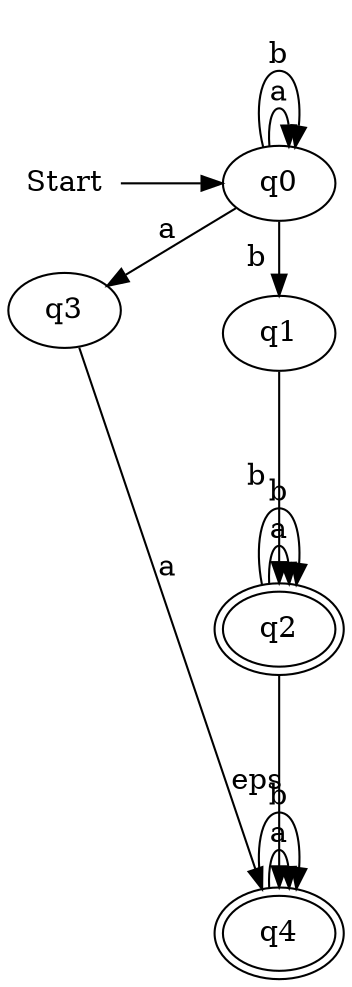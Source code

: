 digraph G {
    rankdir=LR;    
    q0 -> q0 [ label = a ];
    q0 -> q0 [ label = b ];
    q0 -> q3 [ label = a ];
    q3 -> q4 [ label = a ];
    q4 -> q4 [ label = a ];
    q4 -> q4 [ label = b ];
    q4 [ peripheries = 2 ];
    subgraph g1 {
        q0 -> q1 [ label = b ];
        q1 -> q2 [ label = b ];
        q2 -> q2 [ label = a ];
        q2 -> q2 [ label = b ];
        q2 [ peripheries = 2 ];
        { rank = same; q0; q1; q2 }
    }
    subgraph g2 {
        q2 -> q4 [ label = eps, samerank=true ];
        { rank = same; q2; q4 }
    }  
    Start->q0;
    Start [shape = plaintext];
}
